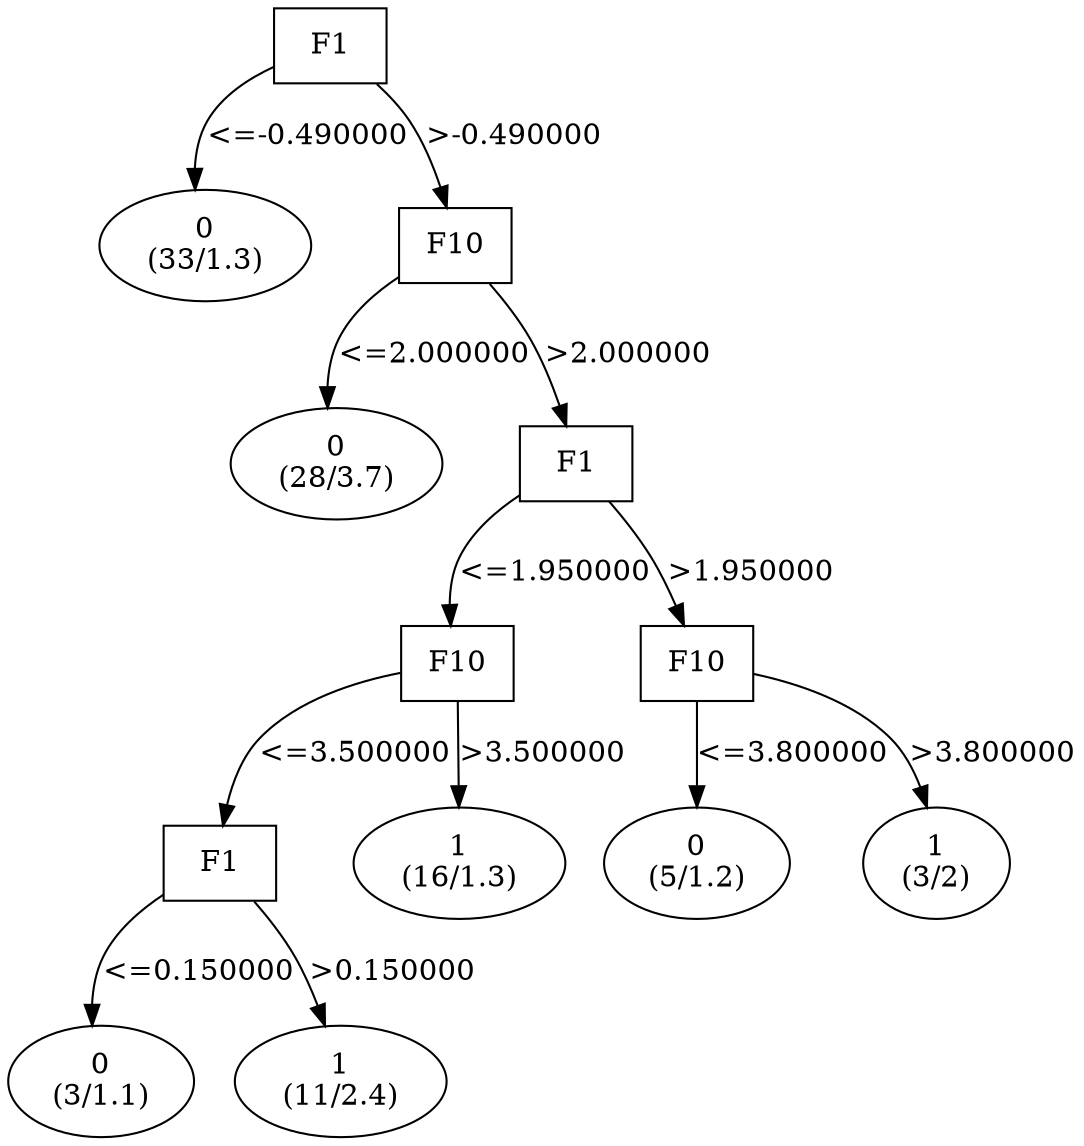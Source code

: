 digraph YaDT {
n0 [ shape=box, label="F1\n"]
n0 -> n1 [label="<=-0.490000"]
n1 [ shape=ellipse, label="0\n(33/1.3)"]
n0 -> n2 [label=">-0.490000"]
n2 [ shape=box, label="F10\n"]
n2 -> n3 [label="<=2.000000"]
n3 [ shape=ellipse, label="0\n(28/3.7)"]
n2 -> n4 [label=">2.000000"]
n4 [ shape=box, label="F1\n"]
n4 -> n5 [label="<=1.950000"]
n5 [ shape=box, label="F10\n"]
n5 -> n6 [label="<=3.500000"]
n6 [ shape=box, label="F1\n"]
n6 -> n7 [label="<=0.150000"]
n7 [ shape=ellipse, label="0\n(3/1.1)"]
n6 -> n8 [label=">0.150000"]
n8 [ shape=ellipse, label="1\n(11/2.4)"]
n5 -> n10 [label=">3.500000"]
n10 [ shape=ellipse, label="1\n(16/1.3)"]
n4 -> n12 [label=">1.950000"]
n12 [ shape=box, label="F10\n"]
n12 -> n13 [label="<=3.800000"]
n13 [ shape=ellipse, label="0\n(5/1.2)"]
n12 -> n14 [label=">3.800000"]
n14 [ shape=ellipse, label="1\n(3/2)"]
}
